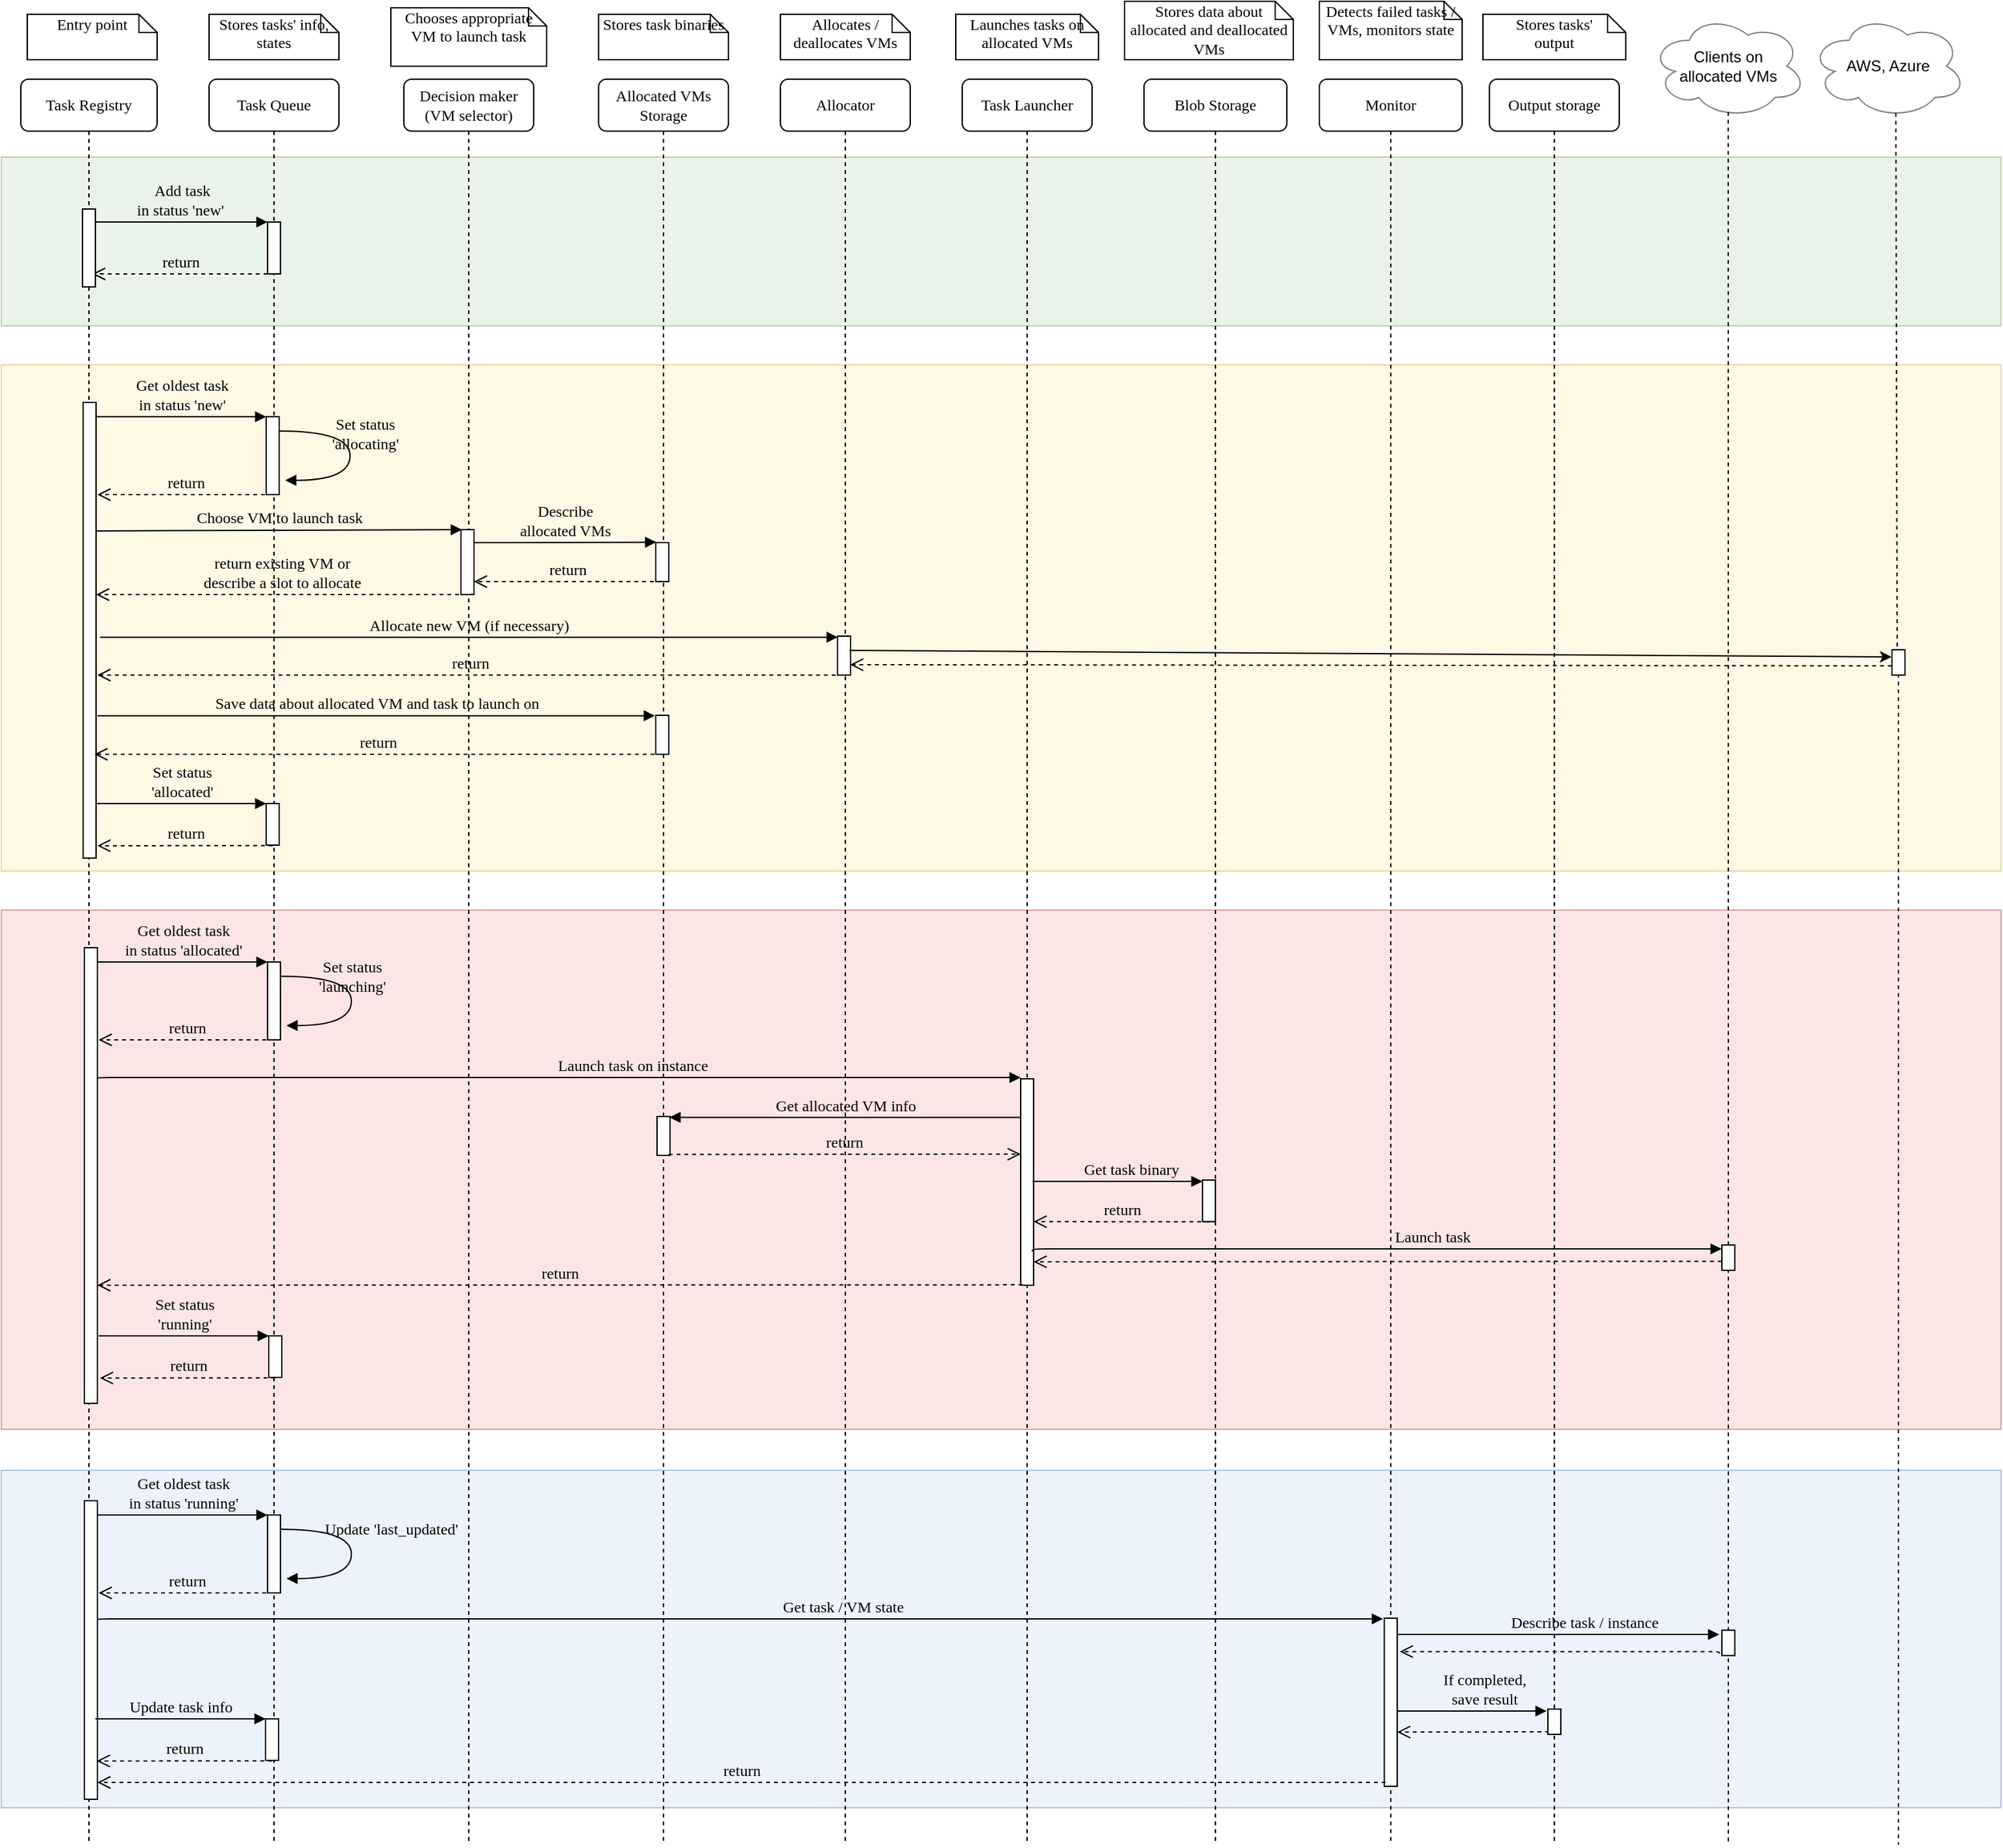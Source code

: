<mxfile version="16.2.4" type="device"><diagram name="Page-1" id="13e1069c-82ec-6db2-03f1-153e76fe0fe0"><mxGraphModel dx="2884" dy="1878" grid="1" gridSize="10" guides="1" tooltips="1" connect="1" arrows="1" fold="1" page="1" pageScale="1" pageWidth="1100" pageHeight="850" background="none" math="0" shadow="0"><root><mxCell id="0"/><mxCell id="1" parent="0"/><mxCell id="hC0AC38ppgmwICTyAi2W-111" value="" style="rounded=0;whiteSpace=wrap;html=1;labelBackgroundColor=none;align=center;fillColor=#dae8fc;opacity=50;strokeColor=#6c8ebf;" parent="1" vertex="1"><mxGeometry x="80" y="1151.5" width="1540" height="260" as="geometry"/></mxCell><mxCell id="hC0AC38ppgmwICTyAi2W-49" value="" style="rounded=0;whiteSpace=wrap;html=1;labelBackgroundColor=none;align=center;fillColor=#f8cecc;opacity=50;strokeColor=#b85450;" parent="1" vertex="1"><mxGeometry x="80" y="720" width="1540" height="400" as="geometry"/></mxCell><mxCell id="hC0AC38ppgmwICTyAi2W-47" value="" style="rounded=0;whiteSpace=wrap;html=1;labelBackgroundColor=none;align=center;fillColor=#fff2cc;opacity=50;strokeColor=#d6b656;" parent="1" vertex="1"><mxGeometry x="80" y="300" width="1540" height="390" as="geometry"/></mxCell><mxCell id="hC0AC38ppgmwICTyAi2W-48" value="" style="rounded=0;whiteSpace=wrap;html=1;labelBackgroundColor=none;align=center;fillColor=#d5e8d4;opacity=50;strokeColor=#82b366;" parent="1" vertex="1"><mxGeometry x="80" y="140" width="1540" height="130" as="geometry"/></mxCell><mxCell id="7baba1c4bc27f4b0-8" value="Task Registry" style="shape=umlLifeline;perimeter=lifelinePerimeter;whiteSpace=wrap;html=1;container=0;collapsible=0;recursiveResize=0;outlineConnect=0;rounded=1;shadow=0;comic=0;labelBackgroundColor=none;strokeWidth=1;fontFamily=Verdana;fontSize=12;align=center;" parent="1" vertex="1"><mxGeometry x="95" y="80" width="105" height="1360" as="geometry"/></mxCell><mxCell id="7baba1c4bc27f4b0-2" value="Task Queue" style="shape=umlLifeline;perimeter=lifelinePerimeter;whiteSpace=wrap;html=1;container=1;collapsible=0;recursiveResize=0;outlineConnect=0;rounded=1;shadow=0;comic=0;labelBackgroundColor=none;strokeWidth=1;fontFamily=Verdana;fontSize=12;align=center;" parent="1" vertex="1"><mxGeometry x="240" y="80" width="100" height="1360" as="geometry"/></mxCell><mxCell id="7baba1c4bc27f4b0-10" value="" style="html=1;points=[];perimeter=orthogonalPerimeter;rounded=0;shadow=0;comic=0;labelBackgroundColor=none;strokeWidth=1;fontFamily=Verdana;fontSize=12;align=center;" parent="7baba1c4bc27f4b0-2" vertex="1"><mxGeometry x="45" y="110" width="10" height="40" as="geometry"/></mxCell><mxCell id="hC0AC38ppgmwICTyAi2W-3" value="return" style="html=1;verticalAlign=bottom;endArrow=open;dashed=1;endSize=8;labelBackgroundColor=none;fontFamily=Verdana;fontSize=12;edgeStyle=elbowEdgeStyle;elbow=vertical;" parent="7baba1c4bc27f4b0-2" edge="1"><mxGeometry relative="1" as="geometry"><mxPoint x="-90" y="150" as="targetPoint"/><Array as="points"/><mxPoint x="45" y="150" as="sourcePoint"/></mxGeometry></mxCell><mxCell id="7baba1c4bc27f4b0-3" value="Allocated VMs Storage" style="shape=umlLifeline;perimeter=lifelinePerimeter;whiteSpace=wrap;html=1;container=1;collapsible=0;recursiveResize=0;outlineConnect=0;rounded=1;shadow=0;comic=0;labelBackgroundColor=none;strokeWidth=1;fontFamily=Verdana;fontSize=12;align=center;" parent="1" vertex="1"><mxGeometry x="540" y="80" width="100" height="1360" as="geometry"/></mxCell><mxCell id="7baba1c4bc27f4b0-5" value="Decision maker (VM selector)" style="shape=umlLifeline;perimeter=lifelinePerimeter;whiteSpace=wrap;html=1;container=1;collapsible=0;recursiveResize=0;outlineConnect=0;rounded=1;shadow=0;comic=0;labelBackgroundColor=none;strokeWidth=1;fontFamily=Verdana;fontSize=12;align=center;" parent="1" vertex="1"><mxGeometry x="390" y="80" width="100" height="1360" as="geometry"/></mxCell><mxCell id="7baba1c4bc27f4b0-6" value="Allocator" style="shape=umlLifeline;perimeter=lifelinePerimeter;whiteSpace=wrap;html=1;container=1;collapsible=0;recursiveResize=0;outlineConnect=0;rounded=1;shadow=0;comic=0;labelBackgroundColor=none;strokeWidth=1;fontFamily=Verdana;fontSize=12;align=center;" parent="1" vertex="1"><mxGeometry x="680" y="80" width="100" height="1360" as="geometry"/></mxCell><mxCell id="7baba1c4bc27f4b0-4" value="Blob Storage" style="shape=umlLifeline;perimeter=lifelinePerimeter;whiteSpace=wrap;html=1;container=0;collapsible=0;recursiveResize=0;outlineConnect=0;rounded=1;shadow=0;comic=0;labelBackgroundColor=none;strokeWidth=1;fontFamily=Verdana;fontSize=12;align=center;" parent="1" vertex="1"><mxGeometry x="960" y="80" width="110" height="1360" as="geometry"/></mxCell><mxCell id="7baba1c4bc27f4b0-7" value="Task Launcher" style="shape=umlLifeline;perimeter=lifelinePerimeter;whiteSpace=wrap;html=1;container=1;collapsible=0;recursiveResize=0;outlineConnect=0;rounded=1;shadow=0;comic=0;labelBackgroundColor=none;strokeWidth=1;fontFamily=Verdana;fontSize=12;align=center;" parent="1" vertex="1"><mxGeometry x="820" y="80" width="100" height="1360" as="geometry"/></mxCell><mxCell id="7baba1c4bc27f4b0-11" value="Add task&lt;br&gt;in status 'new'&amp;nbsp;" style="html=1;verticalAlign=bottom;endArrow=block;entryX=0;entryY=0;labelBackgroundColor=none;fontFamily=Verdana;fontSize=12;edgeStyle=elbowEdgeStyle;elbow=vertical;" parent="1" source="7baba1c4bc27f4b0-9" target="7baba1c4bc27f4b0-10" edge="1"><mxGeometry relative="1" as="geometry"><mxPoint x="220" y="190" as="sourcePoint"/><Array as="points"><mxPoint x="240" y="190"/></Array></mxGeometry></mxCell><mxCell id="7baba1c4bc27f4b0-40" value="Entry point" style="shape=note;whiteSpace=wrap;html=1;size=14;verticalAlign=top;align=center;spacingTop=-6;rounded=0;shadow=0;comic=0;labelBackgroundColor=none;strokeWidth=1;fontFamily=Verdana;fontSize=12" parent="1" vertex="1"><mxGeometry x="100" y="30" width="100" height="35" as="geometry"/></mxCell><mxCell id="7baba1c4bc27f4b0-41" value="Stores tasks' info, states" style="shape=note;whiteSpace=wrap;html=1;size=14;verticalAlign=top;align=center;spacingTop=-6;rounded=0;shadow=0;comic=0;labelBackgroundColor=none;strokeWidth=1;fontFamily=Verdana;fontSize=12" parent="1" vertex="1"><mxGeometry x="240" y="30" width="100" height="35" as="geometry"/></mxCell><mxCell id="7baba1c4bc27f4b0-42" value="Stores data about allocated and deallocated VMs" style="shape=note;whiteSpace=wrap;html=1;size=14;verticalAlign=top;align=center;spacingTop=-6;rounded=0;shadow=0;comic=0;labelBackgroundColor=none;strokeWidth=1;fontFamily=Verdana;fontSize=12" parent="1" vertex="1"><mxGeometry x="945" y="20" width="130" height="45" as="geometry"/></mxCell><mxCell id="7baba1c4bc27f4b0-43" value="Stores task binaries" style="shape=note;whiteSpace=wrap;html=1;size=14;verticalAlign=top;align=center;spacingTop=-6;rounded=0;shadow=0;comic=0;labelBackgroundColor=none;strokeWidth=1;fontFamily=Verdana;fontSize=12" parent="1" vertex="1"><mxGeometry x="540" y="30" width="100" height="35" as="geometry"/></mxCell><mxCell id="7baba1c4bc27f4b0-44" value="Chooses appropriate VM to launch task" style="shape=note;whiteSpace=wrap;html=1;size=14;verticalAlign=top;align=center;spacingTop=-6;rounded=0;shadow=0;comic=0;labelBackgroundColor=none;strokeWidth=1;fontFamily=Verdana;fontSize=12" parent="1" vertex="1"><mxGeometry x="380" y="25" width="120" height="45" as="geometry"/></mxCell><mxCell id="7baba1c4bc27f4b0-45" value="Allocates / deallocates VMs" style="shape=note;whiteSpace=wrap;html=1;size=14;verticalAlign=top;align=center;spacingTop=-6;rounded=0;shadow=0;comic=0;labelBackgroundColor=none;strokeWidth=1;fontFamily=Verdana;fontSize=12" parent="1" vertex="1"><mxGeometry x="680" y="30" width="100" height="35" as="geometry"/></mxCell><mxCell id="7baba1c4bc27f4b0-46" value="Launches tasks on allocated VMs" style="shape=note;whiteSpace=wrap;html=1;size=14;verticalAlign=top;align=center;spacingTop=-6;rounded=0;shadow=0;comic=0;labelBackgroundColor=none;strokeWidth=1;fontFamily=Verdana;fontSize=12" parent="1" vertex="1"><mxGeometry x="815" y="30" width="110" height="35" as="geometry"/></mxCell><mxCell id="hC0AC38ppgmwICTyAi2W-2" value="Detects failed tasks / VMs, monitors state" style="shape=note;whiteSpace=wrap;html=1;size=14;verticalAlign=top;align=center;spacingTop=-6;rounded=0;shadow=0;comic=0;labelBackgroundColor=none;strokeWidth=1;fontFamily=Verdana;fontSize=12" parent="1" vertex="1"><mxGeometry x="1095" y="20" width="110" height="45" as="geometry"/></mxCell><mxCell id="7baba1c4bc27f4b0-17" value="dispatch" style="html=1;verticalAlign=bottom;endArrow=block;labelBackgroundColor=none;fontFamily=Verdana;fontSize=12;edgeStyle=elbowEdgeStyle;elbow=vertical;" parent="1" edge="1"><mxGeometry relative="1" as="geometry"><mxPoint x="1390" y="920" as="sourcePoint"/><Array as="points"><mxPoint x="1325" y="920"/></Array></mxGeometry></mxCell><mxCell id="hC0AC38ppgmwICTyAi2W-52" value="return" style="html=1;verticalAlign=bottom;endArrow=open;dashed=1;endSize=8;labelBackgroundColor=none;fontFamily=Verdana;fontSize=12;edgeStyle=elbowEdgeStyle;elbow=vertical;" parent="1" edge="1"><mxGeometry relative="1" as="geometry"><mxPoint x="155" y="820" as="targetPoint"/><Array as="points"/><mxPoint x="290" y="820" as="sourcePoint"/></mxGeometry></mxCell><mxCell id="hC0AC38ppgmwICTyAi2W-53" value="Get allocated VM info" style="html=1;verticalAlign=bottom;endArrow=block;labelBackgroundColor=none;fontFamily=Verdana;fontSize=12;entryX=0.957;entryY=0.024;entryDx=0;entryDy=0;entryPerimeter=0;" parent="1" source="hC0AC38ppgmwICTyAi2W-68" target="hC0AC38ppgmwICTyAi2W-59" edge="1"><mxGeometry relative="1" as="geometry"><mxPoint x="156.25" y="777.9" as="sourcePoint"/><mxPoint x="-378.75" y="697.57" as="targetPoint"/></mxGeometry></mxCell><mxCell id="hC0AC38ppgmwICTyAi2W-55" value="" style="html=1;points=[];perimeter=orthogonalPerimeter;rounded=0;shadow=0;comic=0;labelBackgroundColor=none;strokeWidth=1;fontFamily=Verdana;fontSize=12;align=center;" parent="1" vertex="1"><mxGeometry x="285" y="760" width="10" height="60" as="geometry"/></mxCell><mxCell id="hC0AC38ppgmwICTyAi2W-56" value="Set status&lt;br&gt;'launching'" style="html=1;verticalAlign=bottom;endArrow=block;labelBackgroundColor=none;fontFamily=Verdana;fontSize=12;elbow=vertical;edgeStyle=orthogonalEdgeStyle;curved=1;entryX=1;entryY=0.286;entryPerimeter=0;exitX=1.038;exitY=0.345;exitPerimeter=0;" parent="1" edge="1"><mxGeometry relative="1" as="geometry"><mxPoint x="295" y="771.04" as="sourcePoint"/><mxPoint x="299.62" y="808.96" as="targetPoint"/><Array as="points"><mxPoint x="349.62" y="770.94"/><mxPoint x="349.62" y="808.94"/></Array></mxGeometry></mxCell><mxCell id="hC0AC38ppgmwICTyAi2W-59" value="" style="html=1;points=[];perimeter=orthogonalPerimeter;rounded=0;shadow=0;comic=0;labelBackgroundColor=none;strokeWidth=1;fontFamily=Verdana;fontSize=12;align=center;" parent="1" vertex="1"><mxGeometry x="585" y="879" width="10" height="30" as="geometry"/></mxCell><mxCell id="hC0AC38ppgmwICTyAi2W-63" value="" style="html=1;points=[];perimeter=orthogonalPerimeter;rounded=0;shadow=0;comic=0;labelBackgroundColor=none;strokeWidth=1;fontFamily=Verdana;fontSize=12;align=center;" parent="1" vertex="1"><mxGeometry x="144" y="749" width="10" height="351" as="geometry"/></mxCell><mxCell id="hC0AC38ppgmwICTyAi2W-64" value="Get oldest task&lt;br&gt;in status 'allocated'" style="html=1;verticalAlign=bottom;endArrow=block;entryX=0;entryY=0;labelBackgroundColor=none;fontFamily=Verdana;fontSize=12;edgeStyle=elbowEdgeStyle;elbow=horizontal;" parent="1" source="hC0AC38ppgmwICTyAi2W-63" target="hC0AC38ppgmwICTyAi2W-55" edge="1"><mxGeometry relative="1" as="geometry"><mxPoint x="-741" y="679" as="sourcePoint"/><Array as="points"><mxPoint x="230" y="760"/><mxPoint x="200" y="750"/></Array></mxGeometry></mxCell><mxCell id="hC0AC38ppgmwICTyAi2W-68" value="" style="html=1;points=[];perimeter=orthogonalPerimeter;rounded=0;shadow=0;comic=0;labelBackgroundColor=none;strokeWidth=1;fontFamily=Verdana;fontSize=12;align=center;" parent="1" vertex="1"><mxGeometry x="865" y="850" width="10" height="159" as="geometry"/></mxCell><mxCell id="hC0AC38ppgmwICTyAi2W-69" value="Launch task on instance" style="html=1;verticalAlign=bottom;endArrow=block;labelBackgroundColor=none;fontFamily=Verdana;fontSize=12;edgeStyle=elbowEdgeStyle;elbow=vertical;" parent="1" edge="1"><mxGeometry x="0.16" relative="1" as="geometry"><mxPoint x="154" y="850" as="sourcePoint"/><Array as="points"><mxPoint x="230" y="849"/><mxPoint x="230" y="977"/><mxPoint x="200" y="967"/></Array><mxPoint as="offset"/><mxPoint x="865" y="849" as="targetPoint"/></mxGeometry></mxCell><mxCell id="hC0AC38ppgmwICTyAi2W-71" value="return" style="html=1;verticalAlign=bottom;endArrow=open;dashed=1;endSize=8;labelBackgroundColor=none;fontFamily=Verdana;fontSize=12;edgeStyle=elbowEdgeStyle;elbow=vertical;exitX=0.9;exitY=0.976;exitDx=0;exitDy=0;exitPerimeter=0;" parent="1" source="hC0AC38ppgmwICTyAi2W-59" target="hC0AC38ppgmwICTyAi2W-68" edge="1"><mxGeometry relative="1" as="geometry"><mxPoint x="450" y="907.76" as="targetPoint"/><Array as="points"><mxPoint x="620" y="908"/><mxPoint x="610" y="919"/></Array><mxPoint x="585" y="907.76" as="sourcePoint"/></mxGeometry></mxCell><mxCell id="hC0AC38ppgmwICTyAi2W-82" value="" style="html=1;points=[];perimeter=orthogonalPerimeter;rounded=0;shadow=0;comic=0;labelBackgroundColor=none;strokeWidth=1;fontFamily=Verdana;fontSize=12;align=center;" parent="1" vertex="1"><mxGeometry x="1005" y="928" width="10" height="32" as="geometry"/></mxCell><mxCell id="hC0AC38ppgmwICTyAi2W-84" value="Get task binary" style="html=1;verticalAlign=bottom;endArrow=block;entryX=0;entryY=0;labelBackgroundColor=none;fontFamily=Verdana;fontSize=12;edgeStyle=elbowEdgeStyle;elbow=vertical;" parent="1" edge="1"><mxGeometry x="0.16" relative="1" as="geometry"><mxPoint x="874" y="929.0" as="sourcePoint"/><Array as="points"><mxPoint x="950" y="929"/><mxPoint x="920" y="919"/></Array><mxPoint x="1005" y="929.0" as="targetPoint"/><mxPoint as="offset"/></mxGeometry></mxCell><mxCell id="hC0AC38ppgmwICTyAi2W-85" value="return" style="html=1;verticalAlign=bottom;endArrow=open;dashed=1;endSize=8;labelBackgroundColor=none;fontFamily=Verdana;fontSize=12;edgeStyle=elbowEdgeStyle;elbow=vertical;" parent="1" edge="1"><mxGeometry relative="1" as="geometry"><mxPoint x="875" y="960.19" as="targetPoint"/><Array as="points"/><mxPoint x="1010" y="960.19" as="sourcePoint"/></mxGeometry></mxCell><mxCell id="hC0AC38ppgmwICTyAi2W-87" value="Monitor" style="shape=umlLifeline;perimeter=lifelinePerimeter;whiteSpace=wrap;html=1;container=0;collapsible=0;recursiveResize=0;outlineConnect=0;rounded=1;shadow=0;comic=0;labelBackgroundColor=none;strokeWidth=1;fontFamily=Verdana;fontSize=12;align=center;" parent="1" vertex="1"><mxGeometry x="1095" y="80" width="110" height="1360" as="geometry"/></mxCell><mxCell id="hC0AC38ppgmwICTyAi2W-90" value="AWS, Azure" style="ellipse;shape=cloud;whiteSpace=wrap;html=1;labelBackgroundColor=none;fontColor=#000000;fillColor=#FFFFFF;gradientColor=none;align=center;opacity=50;" parent="1" vertex="1"><mxGeometry x="1473" y="30" width="120" height="80" as="geometry"/></mxCell><mxCell id="hC0AC38ppgmwICTyAi2W-27" value="return existing VM or &lt;br&gt;describe a slot to allocate" style="html=1;verticalAlign=bottom;endArrow=open;dashed=1;endSize=8;labelBackgroundColor=none;fontFamily=Verdana;fontSize=12;edgeStyle=elbowEdgeStyle;elbow=vertical;" parent="1" edge="1"><mxGeometry x="960" y="80" as="geometry"><mxPoint x="153" y="477.3" as="targetPoint"/><Array as="points"/><mxPoint x="438.5" y="477" as="sourcePoint"/></mxGeometry></mxCell><mxCell id="hC0AC38ppgmwICTyAi2W-30" value="return" style="html=1;verticalAlign=bottom;endArrow=open;dashed=1;endSize=8;labelBackgroundColor=none;fontFamily=Verdana;fontSize=12;edgeStyle=elbowEdgeStyle;elbow=vertical;" parent="1" edge="1"><mxGeometry x="960" y="80" as="geometry"><mxPoint x="154" y="539" as="targetPoint"/><Array as="points"><mxPoint x="229" y="539"/><mxPoint x="259" y="539"/></Array><mxPoint x="728.5" y="539" as="sourcePoint"/></mxGeometry></mxCell><mxCell id="hC0AC38ppgmwICTyAi2W-19" value="return" style="html=1;verticalAlign=bottom;endArrow=open;dashed=1;endSize=8;labelBackgroundColor=none;fontFamily=Verdana;fontSize=12;edgeStyle=elbowEdgeStyle;elbow=vertical;" parent="1" edge="1"><mxGeometry x="960" y="80" as="geometry"><mxPoint x="154" y="400" as="targetPoint"/><Array as="points"/><mxPoint x="289" y="400" as="sourcePoint"/></mxGeometry></mxCell><mxCell id="hC0AC38ppgmwICTyAi2W-32" value="Save data about allocated VM and task to launch on" style="html=1;verticalAlign=bottom;endArrow=block;labelBackgroundColor=none;fontFamily=Verdana;fontSize=12;entryX=-0.067;entryY=0.011;entryDx=0;entryDy=0;entryPerimeter=0;" parent="1" target="hC0AC38ppgmwICTyAi2W-33" edge="1"><mxGeometry x="960" y="80" as="geometry"><mxPoint x="154" y="570.33" as="sourcePoint"/><mxPoint x="579" y="570" as="targetPoint"/></mxGeometry></mxCell><mxCell id="hC0AC38ppgmwICTyAi2W-45" value="return" style="html=1;verticalAlign=bottom;endArrow=open;dashed=1;endSize=8;labelBackgroundColor=none;fontFamily=Verdana;fontSize=12;edgeStyle=elbowEdgeStyle;elbow=vertical;" parent="1" edge="1"><mxGeometry x="960" y="80" as="geometry"><mxPoint x="154" y="670.33" as="targetPoint"/><Array as="points"/><mxPoint x="289" y="670.33" as="sourcePoint"/></mxGeometry></mxCell><mxCell id="hC0AC38ppgmwICTyAi2W-18" value="" style="html=1;points=[];perimeter=orthogonalPerimeter;rounded=0;shadow=0;comic=0;labelBackgroundColor=none;strokeWidth=1;fontFamily=Verdana;fontSize=12;align=center;" parent="1" vertex="1"><mxGeometry x="284" y="340" width="10" height="60" as="geometry"/></mxCell><mxCell id="hC0AC38ppgmwICTyAi2W-31" value="Set status&lt;br&gt;'allocating'" style="html=1;verticalAlign=bottom;endArrow=block;labelBackgroundColor=none;fontFamily=Verdana;fontSize=12;elbow=vertical;edgeStyle=orthogonalEdgeStyle;curved=1;entryX=1;entryY=0.286;entryPerimeter=0;exitX=1.038;exitY=0.345;exitPerimeter=0;" parent="1" edge="1"><mxGeometry as="geometry"><mxPoint x="294.0" y="351.04" as="sourcePoint"/><mxPoint x="298.62" y="388.96" as="targetPoint"/><Array as="points"><mxPoint x="348.62" y="350.94"/><mxPoint x="348.62" y="388.94"/></Array><mxPoint x="64" as="offset"/></mxGeometry></mxCell><mxCell id="hC0AC38ppgmwICTyAi2W-24" value="" style="html=1;points=[];perimeter=orthogonalPerimeter;rounded=0;shadow=0;comic=0;labelBackgroundColor=none;strokeWidth=1;fontFamily=Verdana;fontSize=12;align=center;" parent="1" vertex="1"><mxGeometry x="584" y="437" width="10" height="30" as="geometry"/></mxCell><mxCell id="hC0AC38ppgmwICTyAi2W-26" value="return" style="html=1;verticalAlign=bottom;endArrow=open;dashed=1;endSize=8;labelBackgroundColor=none;fontFamily=Verdana;fontSize=12;edgeStyle=elbowEdgeStyle;elbow=vertical;" parent="1" edge="1"><mxGeometry x="960" y="80" as="geometry"><mxPoint x="444" y="467.47" as="targetPoint"/><Array as="points"/><mxPoint x="588.5" y="467" as="sourcePoint"/></mxGeometry></mxCell><mxCell id="hC0AC38ppgmwICTyAi2W-33" value="" style="html=1;points=[];perimeter=orthogonalPerimeter;rounded=0;shadow=0;comic=0;labelBackgroundColor=none;strokeWidth=1;fontFamily=Verdana;fontSize=12;align=center;" parent="1" vertex="1"><mxGeometry x="584" y="570" width="10" height="30" as="geometry"/></mxCell><mxCell id="hC0AC38ppgmwICTyAi2W-23" value="" style="html=1;points=[];perimeter=orthogonalPerimeter;rounded=0;shadow=0;comic=0;labelBackgroundColor=none;strokeWidth=1;fontFamily=Verdana;fontSize=12;align=center;" parent="1" vertex="1"><mxGeometry x="434" y="427" width="10" height="50" as="geometry"/></mxCell><mxCell id="hC0AC38ppgmwICTyAi2W-4" value="Allocate new VM (if necessary)" style="html=1;verticalAlign=bottom;endArrow=block;labelBackgroundColor=none;fontFamily=Verdana;fontSize=12;exitX=1.3;exitY=0.692;exitDx=0;exitDy=0;exitPerimeter=0;entryX=0.011;entryY=0.028;entryDx=0;entryDy=0;entryPerimeter=0;" parent="1" target="hC0AC38ppgmwICTyAi2W-29" edge="1"><mxGeometry x="960" y="80" as="geometry"><mxPoint x="156" y="509.932" as="sourcePoint"/><mxPoint x="719" y="510" as="targetPoint"/></mxGeometry></mxCell><mxCell id="hC0AC38ppgmwICTyAi2W-20" value="" style="html=1;points=[];perimeter=orthogonalPerimeter;rounded=0;shadow=0;comic=0;labelBackgroundColor=none;strokeWidth=1;fontFamily=Verdana;fontSize=12;align=center;" parent="1" vertex="1"><mxGeometry x="143" y="329" width="10" height="351" as="geometry"/></mxCell><mxCell id="hC0AC38ppgmwICTyAi2W-21" value="Get oldest task&lt;br&gt;in status 'new'" style="html=1;verticalAlign=bottom;endArrow=block;entryX=0;entryY=0;labelBackgroundColor=none;fontFamily=Verdana;fontSize=12;edgeStyle=elbowEdgeStyle;elbow=vertical;" parent="1" source="hC0AC38ppgmwICTyAi2W-20" target="hC0AC38ppgmwICTyAi2W-18" edge="1"><mxGeometry x="960" y="80" as="geometry"><mxPoint x="218" y="339" as="sourcePoint"/><Array as="points"><mxPoint x="229" y="340"/><mxPoint x="199" y="330"/></Array></mxGeometry></mxCell><mxCell id="hC0AC38ppgmwICTyAi2W-22" value="Choose VM to launch task" style="html=1;verticalAlign=bottom;endArrow=block;labelBackgroundColor=none;fontFamily=Verdana;fontSize=12;exitX=0.9;exitY=0.366;exitDx=0;exitDy=0;exitPerimeter=0;entryX=-0.028;entryY=0.001;entryDx=0;entryDy=0;entryPerimeter=0;" parent="1" edge="1"><mxGeometry x="960" y="80" as="geometry"><mxPoint x="153" y="427.946" as="sourcePoint"/><mxPoint x="434.72" y="427.034" as="targetPoint"/></mxGeometry></mxCell><mxCell id="hC0AC38ppgmwICTyAi2W-25" value="Describe&lt;br&gt;allocated VMs" style="html=1;verticalAlign=bottom;endArrow=block;labelBackgroundColor=none;fontFamily=Verdana;fontSize=12;entryX=0.033;entryY=-0.011;entryDx=0;entryDy=0;entryPerimeter=0;" parent="1" target="hC0AC38ppgmwICTyAi2W-24" edge="1"><mxGeometry x="960" y="80" as="geometry"><mxPoint x="444" y="437" as="sourcePoint"/><mxPoint x="579" y="437" as="targetPoint"/></mxGeometry></mxCell><mxCell id="hC0AC38ppgmwICTyAi2W-34" value="return" style="html=1;verticalAlign=bottom;endArrow=open;dashed=1;endSize=8;labelBackgroundColor=none;fontFamily=Verdana;fontSize=12;edgeStyle=elbowEdgeStyle;elbow=vertical;" parent="1" edge="1"><mxGeometry x="960" y="80" as="geometry"><mxPoint x="151.75" y="600" as="targetPoint"/><Array as="points"><mxPoint x="226.75" y="600"/><mxPoint x="256.75" y="600"/></Array><mxPoint x="589" y="600" as="sourcePoint"/></mxGeometry></mxCell><mxCell id="hC0AC38ppgmwICTyAi2W-43" value="" style="html=1;points=[];perimeter=orthogonalPerimeter;rounded=0;shadow=0;comic=0;labelBackgroundColor=none;strokeWidth=1;fontFamily=Verdana;fontSize=12;align=center;" parent="1" vertex="1"><mxGeometry x="284" y="638" width="10" height="32" as="geometry"/></mxCell><mxCell id="hC0AC38ppgmwICTyAi2W-46" value="Set status&lt;br&gt;'allocated'" style="html=1;verticalAlign=bottom;endArrow=block;entryX=0;entryY=0;labelBackgroundColor=none;fontFamily=Verdana;fontSize=12;edgeStyle=elbowEdgeStyle;elbow=vertical;" parent="1" target="hC0AC38ppgmwICTyAi2W-43" edge="1"><mxGeometry x="960" y="80" as="geometry"><mxPoint x="153" y="638" as="sourcePoint"/><Array as="points"><mxPoint x="229" y="638"/><mxPoint x="199" y="628"/></Array><mxPoint as="offset"/></mxGeometry></mxCell><mxCell id="hC0AC38ppgmwICTyAi2W-29" value="" style="html=1;points=[];perimeter=orthogonalPerimeter;rounded=0;shadow=0;comic=0;labelBackgroundColor=none;strokeWidth=1;fontFamily=Verdana;fontSize=12;align=center;" parent="1" vertex="1"><mxGeometry x="724" y="509" width="10" height="30" as="geometry"/></mxCell><mxCell id="7baba1c4bc27f4b0-9" value="" style="html=1;points=[];perimeter=orthogonalPerimeter;rounded=0;shadow=0;comic=0;labelBackgroundColor=none;strokeWidth=1;fontFamily=Verdana;fontSize=12;align=center;" parent="1" vertex="1"><mxGeometry x="142.5" y="180" width="10" height="60" as="geometry"/></mxCell><mxCell id="hC0AC38ppgmwICTyAi2W-95" value="" style="endArrow=classic;html=1;rounded=0;labelBackgroundColor=default;fontColor=#000000;exitX=0.914;exitY=0.467;exitDx=0;exitDy=0;exitPerimeter=0;entryX=-0.033;entryY=0.282;entryDx=0;entryDy=0;entryPerimeter=0;" parent="1" target="hC0AC38ppgmwICTyAi2W-153" edge="1"><mxGeometry width="50" height="50" relative="1" as="geometry"><mxPoint x="733.14" y="520.01" as="sourcePoint"/><mxPoint x="1531" y="525" as="targetPoint"/></mxGeometry></mxCell><mxCell id="hC0AC38ppgmwICTyAi2W-96" value="" style="html=1;verticalAlign=bottom;endArrow=open;dashed=1;endSize=8;labelBackgroundColor=none;fontFamily=Verdana;fontSize=12;edgeStyle=elbowEdgeStyle;elbow=vertical;entryX=0.972;entryY=0.709;entryDx=0;entryDy=0;entryPerimeter=0;exitX=-0.019;exitY=0.636;exitDx=0;exitDy=0;exitPerimeter=0;" parent="1" source="hC0AC38ppgmwICTyAi2W-153" target="hC0AC38ppgmwICTyAi2W-29" edge="1"><mxGeometry x="1486" y="72" as="geometry"><mxPoint x="740" y="531" as="targetPoint"/><Array as="points"><mxPoint x="755" y="531"/><mxPoint x="785" y="531"/></Array><mxPoint x="1535" y="530" as="sourcePoint"/></mxGeometry></mxCell><mxCell id="hC0AC38ppgmwICTyAi2W-105" value="" style="html=1;verticalAlign=bottom;endArrow=open;dashed=1;endSize=8;labelBackgroundColor=none;fontFamily=Verdana;fontSize=12;edgeStyle=elbowEdgeStyle;elbow=vertical;exitX=-0.014;exitY=0.645;exitDx=0;exitDy=0;exitPerimeter=0;" parent="1" source="hC0AC38ppgmwICTyAi2W-151" target="hC0AC38ppgmwICTyAi2W-68" edge="1"><mxGeometry x="1491.07" y="531.73" as="geometry"><mxPoint x="1014.071" y="991" as="targetPoint"/><Array as="points"><mxPoint x="1400" y="991"/><mxPoint x="790.07" y="990.73"/></Array><mxPoint x="1400" y="987.0" as="sourcePoint"/></mxGeometry></mxCell><mxCell id="hC0AC38ppgmwICTyAi2W-107" value="Launch task" style="html=1;verticalAlign=bottom;endArrow=block;labelBackgroundColor=none;fontFamily=Verdana;fontSize=12;edgeStyle=elbowEdgeStyle;elbow=vertical;entryX=-0.014;entryY=0.176;entryDx=0;entryDy=0;entryPerimeter=0;" parent="1" target="hC0AC38ppgmwICTyAi2W-151" edge="1"><mxGeometry x="0.16" relative="1" as="geometry"><mxPoint x="874.0" y="983.0" as="sourcePoint"/><Array as="points"><mxPoint x="1190" y="981"/><mxPoint x="950" y="983"/><mxPoint x="920" y="973"/></Array><mxPoint x="1400" y="981" as="targetPoint"/><mxPoint as="offset"/></mxGeometry></mxCell><mxCell id="hC0AC38ppgmwICTyAi2W-54" value="return" style="html=1;verticalAlign=bottom;endArrow=open;dashed=1;endSize=8;labelBackgroundColor=none;fontFamily=Verdana;fontSize=12;edgeStyle=elbowEdgeStyle;elbow=vertical;exitX=0.138;exitY=0.998;exitDx=0;exitDy=0;exitPerimeter=0;" parent="1" source="hC0AC38ppgmwICTyAi2W-68" edge="1"><mxGeometry relative="1" as="geometry"><mxPoint x="154" y="1009" as="targetPoint"/><Array as="points"/><mxPoint x="835" y="1007.33" as="sourcePoint"/></mxGeometry></mxCell><mxCell id="hC0AC38ppgmwICTyAi2W-108" value="return" style="html=1;verticalAlign=bottom;endArrow=open;dashed=1;endSize=8;labelBackgroundColor=none;fontFamily=Verdana;fontSize=12;edgeStyle=elbowEdgeStyle;elbow=vertical;" parent="1" edge="1"><mxGeometry x="962" y="490" as="geometry"><mxPoint x="156" y="1080.33" as="targetPoint"/><Array as="points"/><mxPoint x="291" y="1080.33" as="sourcePoint"/></mxGeometry></mxCell><mxCell id="hC0AC38ppgmwICTyAi2W-109" value="" style="html=1;points=[];perimeter=orthogonalPerimeter;rounded=0;shadow=0;comic=0;labelBackgroundColor=none;strokeWidth=1;fontFamily=Verdana;fontSize=12;align=center;" parent="1" vertex="1"><mxGeometry x="286" y="1048" width="10" height="32" as="geometry"/></mxCell><mxCell id="hC0AC38ppgmwICTyAi2W-110" value="Set status&lt;br&gt;'running'" style="html=1;verticalAlign=bottom;endArrow=block;entryX=0;entryY=0;labelBackgroundColor=none;fontFamily=Verdana;fontSize=12;edgeStyle=elbowEdgeStyle;elbow=vertical;" parent="1" target="hC0AC38ppgmwICTyAi2W-109" edge="1"><mxGeometry x="962" y="490" as="geometry"><mxPoint x="155" y="1048" as="sourcePoint"/><Array as="points"><mxPoint x="231" y="1048"/><mxPoint x="201" y="1038"/></Array><mxPoint as="offset"/></mxGeometry></mxCell><mxCell id="hC0AC38ppgmwICTyAi2W-112" value="return" style="html=1;verticalAlign=bottom;endArrow=open;dashed=1;endSize=8;labelBackgroundColor=none;fontFamily=Verdana;fontSize=12;edgeStyle=elbowEdgeStyle;elbow=vertical;" parent="1" edge="1"><mxGeometry relative="1" as="geometry"><mxPoint x="155" y="1246" as="targetPoint"/><Array as="points"/><mxPoint x="290" y="1246" as="sourcePoint"/></mxGeometry></mxCell><mxCell id="hC0AC38ppgmwICTyAi2W-114" value="" style="html=1;points=[];perimeter=orthogonalPerimeter;rounded=0;shadow=0;comic=0;labelBackgroundColor=none;strokeWidth=1;fontFamily=Verdana;fontSize=12;align=center;" parent="1" vertex="1"><mxGeometry x="285" y="1186" width="10" height="60" as="geometry"/></mxCell><mxCell id="hC0AC38ppgmwICTyAi2W-115" value="Update 'last_updated'" style="html=1;verticalAlign=bottom;endArrow=block;labelBackgroundColor=none;fontFamily=Verdana;fontSize=12;elbow=vertical;edgeStyle=orthogonalEdgeStyle;curved=1;entryX=1;entryY=0.286;entryPerimeter=0;exitX=1.038;exitY=0.345;exitPerimeter=0;" parent="1" edge="1"><mxGeometry x="-0.108" y="30" relative="1" as="geometry"><mxPoint x="295" y="1197.04" as="sourcePoint"/><mxPoint x="299.62" y="1234.96" as="targetPoint"/><Array as="points"><mxPoint x="349.62" y="1196.94"/><mxPoint x="349.62" y="1234.94"/></Array><mxPoint as="offset"/></mxGeometry></mxCell><mxCell id="hC0AC38ppgmwICTyAi2W-117" value="" style="html=1;points=[];perimeter=orthogonalPerimeter;rounded=0;shadow=0;comic=0;labelBackgroundColor=none;strokeWidth=1;fontFamily=Verdana;fontSize=12;align=center;" parent="1" vertex="1"><mxGeometry x="144" y="1175" width="10" height="230" as="geometry"/></mxCell><mxCell id="hC0AC38ppgmwICTyAi2W-118" value="Get oldest task&lt;br&gt;in status 'running'" style="html=1;verticalAlign=bottom;endArrow=block;entryX=0;entryY=0;labelBackgroundColor=none;fontFamily=Verdana;fontSize=12;edgeStyle=elbowEdgeStyle;elbow=horizontal;" parent="1" source="hC0AC38ppgmwICTyAi2W-117" target="hC0AC38ppgmwICTyAi2W-114" edge="1"><mxGeometry relative="1" as="geometry"><mxPoint x="-741" y="1105" as="sourcePoint"/><Array as="points"><mxPoint x="230" y="1186"/><mxPoint x="200" y="1176"/></Array></mxGeometry></mxCell><mxCell id="hC0AC38ppgmwICTyAi2W-119" value="" style="html=1;points=[];perimeter=orthogonalPerimeter;rounded=0;shadow=0;comic=0;labelBackgroundColor=none;strokeWidth=1;fontFamily=Verdana;fontSize=12;align=center;" parent="1" vertex="1"><mxGeometry x="1145" y="1265.5" width="10" height="129.5" as="geometry"/></mxCell><mxCell id="hC0AC38ppgmwICTyAi2W-120" value="Get task / VM state" style="html=1;verticalAlign=bottom;endArrow=block;labelBackgroundColor=none;fontFamily=Verdana;fontSize=12;edgeStyle=elbowEdgeStyle;elbow=vertical;" parent="1" edge="1"><mxGeometry x="0.16" relative="1" as="geometry"><mxPoint x="154" y="1267" as="sourcePoint"/><Array as="points"><mxPoint x="230" y="1266"/><mxPoint x="230" y="1394"/><mxPoint x="200" y="1384"/></Array><mxPoint as="offset"/><mxPoint x="1144" y="1266" as="targetPoint"/></mxGeometry></mxCell><mxCell id="hC0AC38ppgmwICTyAi2W-127" value="Describe task / instance" style="html=1;verticalAlign=bottom;endArrow=block;labelBackgroundColor=none;fontFamily=Verdana;fontSize=12;edgeStyle=elbowEdgeStyle;elbow=vertical;entryX=0;entryY=0;entryDx=0;entryDy=0;" parent="1" source="hC0AC38ppgmwICTyAi2W-119" edge="1"><mxGeometry x="0.16" relative="1" as="geometry"><mxPoint x="1200" y="1278" as="sourcePoint"/><Array as="points"><mxPoint x="1390" y="1278"/><mxPoint x="1191" y="1276"/><mxPoint x="951" y="1278"/><mxPoint x="921" y="1268"/></Array><mxPoint x="1402.929" y="1278.429" as="targetPoint"/><mxPoint as="offset"/></mxGeometry></mxCell><mxCell id="hC0AC38ppgmwICTyAi2W-128" value="return" style="html=1;verticalAlign=bottom;endArrow=open;dashed=1;endSize=8;labelBackgroundColor=none;fontFamily=Verdana;fontSize=12;edgeStyle=elbowEdgeStyle;elbow=vertical;" parent="1" edge="1"><mxGeometry relative="1" as="geometry"><mxPoint x="154" y="1392" as="targetPoint"/><Array as="points"><mxPoint x="490" y="1392"/></Array><mxPoint x="1146" y="1392" as="sourcePoint"/></mxGeometry></mxCell><mxCell id="hC0AC38ppgmwICTyAi2W-129" value="return" style="html=1;verticalAlign=bottom;endArrow=open;dashed=1;endSize=8;labelBackgroundColor=none;fontFamily=Verdana;fontSize=12;edgeStyle=elbowEdgeStyle;elbow=vertical;" parent="1" edge="1"><mxGeometry x="959.5" y="785" as="geometry"><mxPoint x="153.5" y="1375.33" as="targetPoint"/><Array as="points"/><mxPoint x="288.5" y="1375.33" as="sourcePoint"/></mxGeometry></mxCell><mxCell id="hC0AC38ppgmwICTyAi2W-130" value="" style="html=1;points=[];perimeter=orthogonalPerimeter;rounded=0;shadow=0;comic=0;labelBackgroundColor=none;strokeWidth=1;fontFamily=Verdana;fontSize=12;align=center;" parent="1" vertex="1"><mxGeometry x="283.5" y="1343" width="10" height="32" as="geometry"/></mxCell><mxCell id="hC0AC38ppgmwICTyAi2W-131" value="Update task info" style="html=1;verticalAlign=bottom;endArrow=block;entryX=0;entryY=0;labelBackgroundColor=none;fontFamily=Verdana;fontSize=12;edgeStyle=elbowEdgeStyle;elbow=horizontal;" parent="1" target="hC0AC38ppgmwICTyAi2W-130" edge="1"><mxGeometry x="959.5" y="785" as="geometry"><mxPoint x="152.5" y="1343" as="sourcePoint"/><Array as="points"><mxPoint x="228.5" y="1343"/><mxPoint x="198.5" y="1333"/></Array><mxPoint as="offset"/></mxGeometry></mxCell><mxCell id="hC0AC38ppgmwICTyAi2W-133" value="" style="html=1;verticalAlign=bottom;endArrow=open;dashed=1;endSize=8;labelBackgroundColor=none;fontFamily=Verdana;fontSize=12;edgeStyle=elbowEdgeStyle;elbow=vertical;exitX=0;exitY=1;exitDx=0;exitDy=0;" parent="1" edge="1"><mxGeometry x="1491.07" y="831.93" as="geometry"><mxPoint x="1157" y="1291" as="targetPoint"/><Array as="points"><mxPoint x="1290" y="1291.2"/><mxPoint x="790.07" y="1290.93"/></Array><mxPoint x="1402.929" y="1292.571" as="sourcePoint"/></mxGeometry></mxCell><mxCell id="hC0AC38ppgmwICTyAi2W-135" value="Output storage" style="shape=umlLifeline;perimeter=lifelinePerimeter;whiteSpace=wrap;html=1;container=1;collapsible=0;recursiveResize=0;outlineConnect=0;rounded=1;shadow=0;comic=0;labelBackgroundColor=none;strokeWidth=1;fontFamily=Verdana;fontSize=12;align=center;" parent="1" vertex="1"><mxGeometry x="1226" y="80" width="100" height="1360" as="geometry"/></mxCell><mxCell id="hC0AC38ppgmwICTyAi2W-146" value="If completed,&lt;br&gt;save result" style="html=1;verticalAlign=bottom;endArrow=block;labelBackgroundColor=none;fontFamily=Verdana;fontSize=12;edgeStyle=elbowEdgeStyle;elbow=vertical;" parent="hC0AC38ppgmwICTyAi2W-135" edge="1"><mxGeometry x="0.16" relative="1" as="geometry"><mxPoint x="-71" y="1257.0" as="sourcePoint"/><Array as="points"><mxPoint x="5" y="1257"/><mxPoint x="-25" y="1247"/></Array><mxPoint x="44" y="1257" as="targetPoint"/><mxPoint as="offset"/></mxGeometry></mxCell><mxCell id="hC0AC38ppgmwICTyAi2W-147" value="" style="html=1;verticalAlign=bottom;endArrow=open;dashed=1;endSize=8;labelBackgroundColor=none;fontFamily=Verdana;fontSize=12;edgeStyle=elbowEdgeStyle;elbow=vertical;" parent="hC0AC38ppgmwICTyAi2W-135" edge="1"><mxGeometry x="263.07" y="813.93" as="geometry"><mxPoint x="-71" y="1273" as="targetPoint"/><Array as="points"><mxPoint x="62" y="1273.2"/><mxPoint x="-437.93" y="1272.93"/></Array><mxPoint x="46" y="1273" as="sourcePoint"/></mxGeometry></mxCell><mxCell id="hC0AC38ppgmwICTyAi2W-148" value="" style="html=1;points=[];perimeter=orthogonalPerimeter;rounded=0;shadow=0;comic=0;labelBackgroundColor=none;strokeWidth=1;fontFamily=Verdana;fontSize=12;align=center;" parent="hC0AC38ppgmwICTyAi2W-135" vertex="1"><mxGeometry x="45" y="1255.5" width="10" height="19.5" as="geometry"/></mxCell><mxCell id="hC0AC38ppgmwICTyAi2W-136" value="Stores tasks'&lt;br&gt;output" style="shape=note;whiteSpace=wrap;html=1;size=14;verticalAlign=top;align=center;spacingTop=-6;rounded=0;shadow=0;comic=0;labelBackgroundColor=none;strokeWidth=1;fontFamily=Verdana;fontSize=12" parent="1" vertex="1"><mxGeometry x="1221" y="30" width="110" height="35" as="geometry"/></mxCell><mxCell id="hC0AC38ppgmwICTyAi2W-138" value="" style="endArrow=none;dashed=1;html=1;rounded=0;fontColor=#000000;exitX=0.499;exitY=0.941;exitDx=0;exitDy=0;exitPerimeter=0;startArrow=none;" parent="1" source="hC0AC38ppgmwICTyAi2W-151" edge="1"><mxGeometry width="50" height="50" relative="1" as="geometry"><mxPoint x="1410" y="110" as="sourcePoint"/><mxPoint x="1410" y="1440" as="targetPoint"/></mxGeometry></mxCell><mxCell id="hC0AC38ppgmwICTyAi2W-139" value="Clients on&lt;br&gt;allocated VMs" style="ellipse;shape=cloud;whiteSpace=wrap;html=1;labelBackgroundColor=none;fontColor=#000000;fillColor=#FFFFFF;gradientColor=none;align=center;opacity=50;" parent="1" vertex="1"><mxGeometry x="1350" y="30" width="120" height="80" as="geometry"/></mxCell><mxCell id="hC0AC38ppgmwICTyAi2W-142" value="" style="endArrow=none;dashed=1;html=1;rounded=0;fontColor=#000000;exitX=0.55;exitY=0.95;exitDx=0;exitDy=0;exitPerimeter=0;startArrow=none;" parent="1" edge="1"><mxGeometry width="50" height="50" relative="1" as="geometry"><mxPoint x="1541.0" y="538" as="sourcePoint"/><mxPoint x="1541" y="1440" as="targetPoint"/></mxGeometry></mxCell><mxCell id="hC0AC38ppgmwICTyAi2W-143" value="" style="endArrow=none;dashed=1;html=1;rounded=0;fontColor=#000000;exitX=0.55;exitY=0.95;exitDx=0;exitDy=0;exitPerimeter=0;" parent="1" source="hC0AC38ppgmwICTyAi2W-90" edge="1"><mxGeometry width="50" height="50" relative="1" as="geometry"><mxPoint x="1539" y="106" as="sourcePoint"/><mxPoint x="1540" y="519" as="targetPoint"/></mxGeometry></mxCell><mxCell id="hC0AC38ppgmwICTyAi2W-150" value="" style="html=1;points=[];perimeter=orthogonalPerimeter;rounded=0;shadow=0;comic=0;labelBackgroundColor=none;strokeWidth=1;fontFamily=Verdana;fontSize=12;align=center;" parent="1" vertex="1"><mxGeometry x="1405" y="1274.75" width="10" height="19.5" as="geometry"/></mxCell><mxCell id="hC0AC38ppgmwICTyAi2W-151" value="" style="html=1;points=[];perimeter=orthogonalPerimeter;rounded=0;shadow=0;comic=0;labelBackgroundColor=none;strokeWidth=1;fontFamily=Verdana;fontSize=12;align=center;" parent="1" vertex="1"><mxGeometry x="1405" y="978" width="10" height="19.5" as="geometry"/></mxCell><mxCell id="hC0AC38ppgmwICTyAi2W-152" value="" style="endArrow=none;dashed=1;html=1;rounded=0;fontColor=#000000;exitX=0.499;exitY=0.941;exitDx=0;exitDy=0;exitPerimeter=0;entryX=0.5;entryY=0;entryDx=0;entryDy=0;" parent="1" source="hC0AC38ppgmwICTyAi2W-139" target="hC0AC38ppgmwICTyAi2W-151" edge="1"><mxGeometry width="50" height="50" relative="1" as="geometry"><mxPoint x="1409.88" y="105.28" as="sourcePoint"/><mxPoint x="1410" y="1390.5" as="targetPoint"/></mxGeometry></mxCell><mxCell id="hC0AC38ppgmwICTyAi2W-153" value="" style="html=1;points=[];perimeter=orthogonalPerimeter;rounded=0;shadow=0;comic=0;labelBackgroundColor=none;strokeWidth=1;fontFamily=Verdana;fontSize=12;align=center;" parent="1" vertex="1"><mxGeometry x="1536" y="519.5" width="10" height="19.5" as="geometry"/></mxCell></root></mxGraphModel></diagram></mxfile>